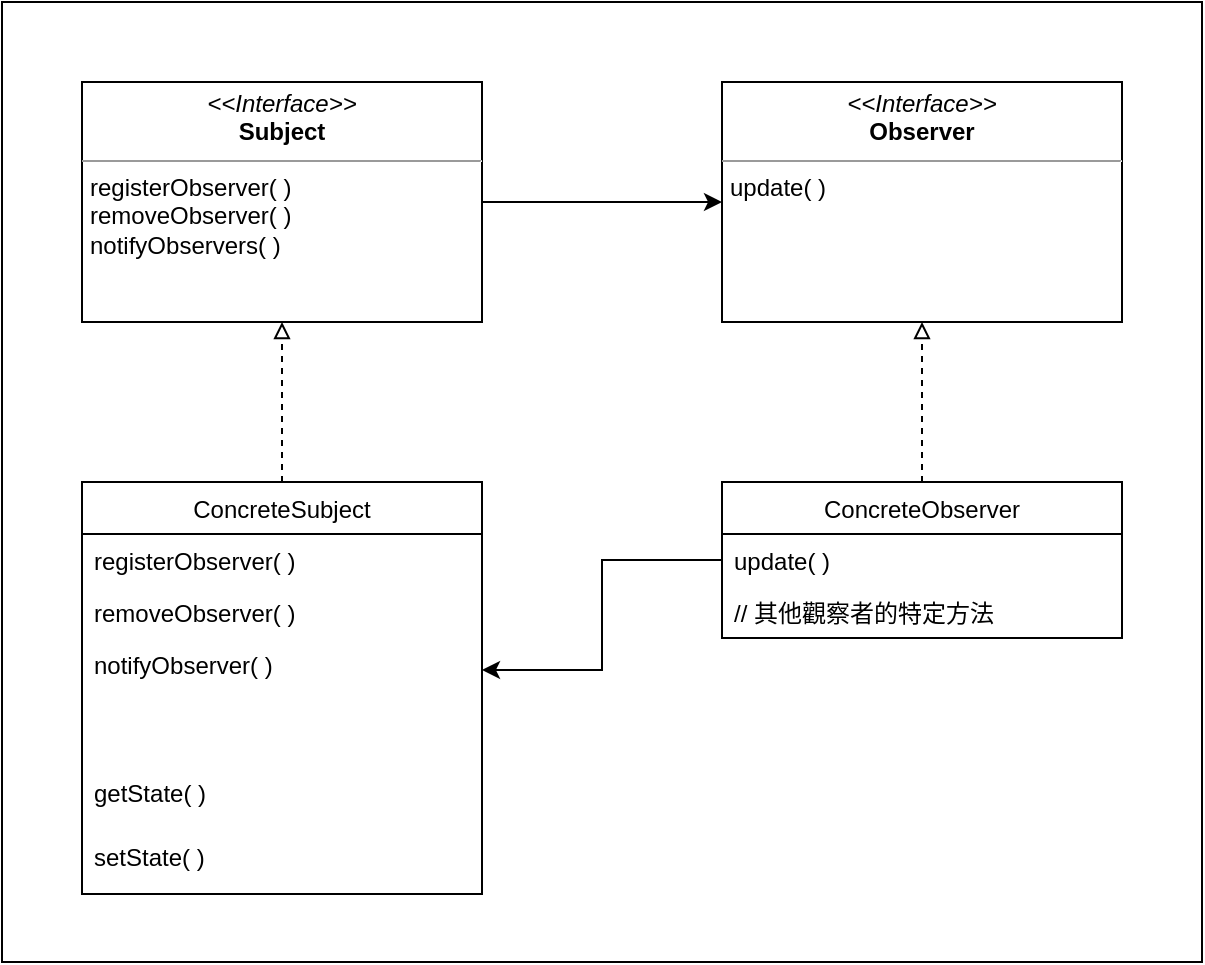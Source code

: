 <mxfile version="19.0.3" type="device"><diagram id="yrX215vhzYDvF7H3N87t" name="第1頁"><mxGraphModel dx="631" dy="448" grid="1" gridSize="10" guides="1" tooltips="1" connect="1" arrows="1" fold="1" page="1" pageScale="1" pageWidth="827" pageHeight="1169" math="0" shadow="0"><root><mxCell id="0"/><mxCell id="1" parent="0"/><mxCell id="M2F8g8GXcOV889_Xu4u9-38" value="" style="rounded=0;whiteSpace=wrap;html=1;" vertex="1" parent="1"><mxGeometry x="80" y="80" width="600" height="480" as="geometry"/></mxCell><mxCell id="M2F8g8GXcOV889_Xu4u9-35" style="edgeStyle=orthogonalEdgeStyle;rounded=0;orthogonalLoop=1;jettySize=auto;html=1;entryX=0;entryY=0.5;entryDx=0;entryDy=0;endArrow=classic;endFill=1;" edge="1" parent="1" source="M2F8g8GXcOV889_Xu4u9-5" target="M2F8g8GXcOV889_Xu4u9-6"><mxGeometry relative="1" as="geometry"/></mxCell><mxCell id="M2F8g8GXcOV889_Xu4u9-5" value="&lt;p style=&quot;margin:0px;margin-top:4px;text-align:center;&quot;&gt;&lt;i&gt;&amp;lt;&amp;lt;Interface&amp;gt;&amp;gt;&lt;/i&gt;&lt;br&gt;&lt;b&gt;Subject&lt;/b&gt;&lt;/p&gt;&lt;hr size=&quot;1&quot;&gt;&lt;p style=&quot;margin:0px;margin-left:4px;&quot;&gt;registerObserver( )&lt;/p&gt;&lt;p style=&quot;margin:0px;margin-left:4px;&quot;&gt;removeObserver( )&lt;/p&gt;&lt;p style=&quot;margin:0px;margin-left:4px;&quot;&gt;notifyObservers( )&lt;/p&gt;" style="verticalAlign=top;align=left;overflow=fill;fontSize=12;fontFamily=Helvetica;html=1;" vertex="1" parent="1"><mxGeometry x="120" y="120" width="200" height="120" as="geometry"/></mxCell><mxCell id="M2F8g8GXcOV889_Xu4u9-6" value="&lt;p style=&quot;margin:0px;margin-top:4px;text-align:center;&quot;&gt;&lt;i&gt;&amp;lt;&amp;lt;Interface&amp;gt;&amp;gt;&lt;/i&gt;&lt;br&gt;&lt;b&gt;Observer&lt;/b&gt;&lt;/p&gt;&lt;hr size=&quot;1&quot;&gt;&lt;p style=&quot;margin:0px;margin-left:4px;&quot;&gt;&lt;/p&gt;&lt;p style=&quot;margin:0px;margin-left:4px;&quot;&gt;update( )&lt;/p&gt;" style="verticalAlign=top;align=left;overflow=fill;fontSize=12;fontFamily=Helvetica;html=1;" vertex="1" parent="1"><mxGeometry x="440" y="120" width="200" height="120" as="geometry"/></mxCell><mxCell id="M2F8g8GXcOV889_Xu4u9-34" value="" style="edgeStyle=orthogonalEdgeStyle;rounded=0;orthogonalLoop=1;jettySize=auto;html=1;dashed=1;endArrow=block;endFill=0;" edge="1" parent="1" source="M2F8g8GXcOV889_Xu4u9-7" target="M2F8g8GXcOV889_Xu4u9-5"><mxGeometry relative="1" as="geometry"/></mxCell><mxCell id="M2F8g8GXcOV889_Xu4u9-7" value="ConcreteSubject" style="swimlane;fontStyle=0;childLayout=stackLayout;horizontal=1;startSize=26;fillColor=none;horizontalStack=0;resizeParent=1;resizeParentMax=0;resizeLast=0;collapsible=1;marginBottom=0;" vertex="1" parent="1"><mxGeometry x="120" y="320" width="200" height="206" as="geometry"/></mxCell><mxCell id="M2F8g8GXcOV889_Xu4u9-8" value="registerObserver( )" style="text;strokeColor=none;fillColor=none;align=left;verticalAlign=top;spacingLeft=4;spacingRight=4;overflow=hidden;rotatable=0;points=[[0,0.5],[1,0.5]];portConstraint=eastwest;" vertex="1" parent="M2F8g8GXcOV889_Xu4u9-7"><mxGeometry y="26" width="200" height="26" as="geometry"/></mxCell><mxCell id="M2F8g8GXcOV889_Xu4u9-9" value="removeObserver( )" style="text;strokeColor=none;fillColor=none;align=left;verticalAlign=top;spacingLeft=4;spacingRight=4;overflow=hidden;rotatable=0;points=[[0,0.5],[1,0.5]];portConstraint=eastwest;" vertex="1" parent="M2F8g8GXcOV889_Xu4u9-7"><mxGeometry y="52" width="200" height="26" as="geometry"/></mxCell><mxCell id="M2F8g8GXcOV889_Xu4u9-10" value="notifyObserver( )" style="text;strokeColor=none;fillColor=none;align=left;verticalAlign=top;spacingLeft=4;spacingRight=4;overflow=hidden;rotatable=0;points=[[0,0.5],[1,0.5]];portConstraint=eastwest;" vertex="1" parent="M2F8g8GXcOV889_Xu4u9-7"><mxGeometry y="78" width="200" height="32" as="geometry"/></mxCell><mxCell id="M2F8g8GXcOV889_Xu4u9-26" style="text;strokeColor=none;fillColor=none;align=left;verticalAlign=top;spacingLeft=4;spacingRight=4;overflow=hidden;rotatable=0;points=[[0,0.5],[1,0.5]];portConstraint=eastwest;" vertex="1" parent="M2F8g8GXcOV889_Xu4u9-7"><mxGeometry y="110" width="200" height="32" as="geometry"/></mxCell><mxCell id="M2F8g8GXcOV889_Xu4u9-27" value="getState( )" style="text;strokeColor=none;fillColor=none;align=left;verticalAlign=top;spacingLeft=4;spacingRight=4;overflow=hidden;rotatable=0;points=[[0,0.5],[1,0.5]];portConstraint=eastwest;" vertex="1" parent="M2F8g8GXcOV889_Xu4u9-7"><mxGeometry y="142" width="200" height="32" as="geometry"/></mxCell><mxCell id="M2F8g8GXcOV889_Xu4u9-29" value="setState( )" style="text;strokeColor=none;fillColor=none;align=left;verticalAlign=top;spacingLeft=4;spacingRight=4;overflow=hidden;rotatable=0;points=[[0,0.5],[1,0.5]];portConstraint=eastwest;" vertex="1" parent="M2F8g8GXcOV889_Xu4u9-7"><mxGeometry y="174" width="200" height="32" as="geometry"/></mxCell><mxCell id="M2F8g8GXcOV889_Xu4u9-36" value="" style="edgeStyle=orthogonalEdgeStyle;rounded=0;orthogonalLoop=1;jettySize=auto;html=1;endArrow=block;endFill=0;dashed=1;" edge="1" parent="1" source="M2F8g8GXcOV889_Xu4u9-30" target="M2F8g8GXcOV889_Xu4u9-6"><mxGeometry relative="1" as="geometry"/></mxCell><mxCell id="M2F8g8GXcOV889_Xu4u9-37" value="" style="edgeStyle=orthogonalEdgeStyle;rounded=0;orthogonalLoop=1;jettySize=auto;html=1;endArrow=classic;endFill=1;" edge="1" parent="1" source="M2F8g8GXcOV889_Xu4u9-30" target="M2F8g8GXcOV889_Xu4u9-10"><mxGeometry relative="1" as="geometry"/></mxCell><mxCell id="M2F8g8GXcOV889_Xu4u9-30" value="ConcreteObserver" style="swimlane;fontStyle=0;childLayout=stackLayout;horizontal=1;startSize=26;fillColor=none;horizontalStack=0;resizeParent=1;resizeParentMax=0;resizeLast=0;collapsible=1;marginBottom=0;" vertex="1" parent="1"><mxGeometry x="440" y="320" width="200" height="78" as="geometry"/></mxCell><mxCell id="M2F8g8GXcOV889_Xu4u9-31" value="update( )" style="text;strokeColor=none;fillColor=none;align=left;verticalAlign=top;spacingLeft=4;spacingRight=4;overflow=hidden;rotatable=0;points=[[0,0.5],[1,0.5]];portConstraint=eastwest;" vertex="1" parent="M2F8g8GXcOV889_Xu4u9-30"><mxGeometry y="26" width="200" height="26" as="geometry"/></mxCell><mxCell id="M2F8g8GXcOV889_Xu4u9-32" value="// 其他觀察者的特定方法" style="text;strokeColor=none;fillColor=none;align=left;verticalAlign=top;spacingLeft=4;spacingRight=4;overflow=hidden;rotatable=0;points=[[0,0.5],[1,0.5]];portConstraint=eastwest;" vertex="1" parent="M2F8g8GXcOV889_Xu4u9-30"><mxGeometry y="52" width="200" height="26" as="geometry"/></mxCell></root></mxGraphModel></diagram></mxfile>